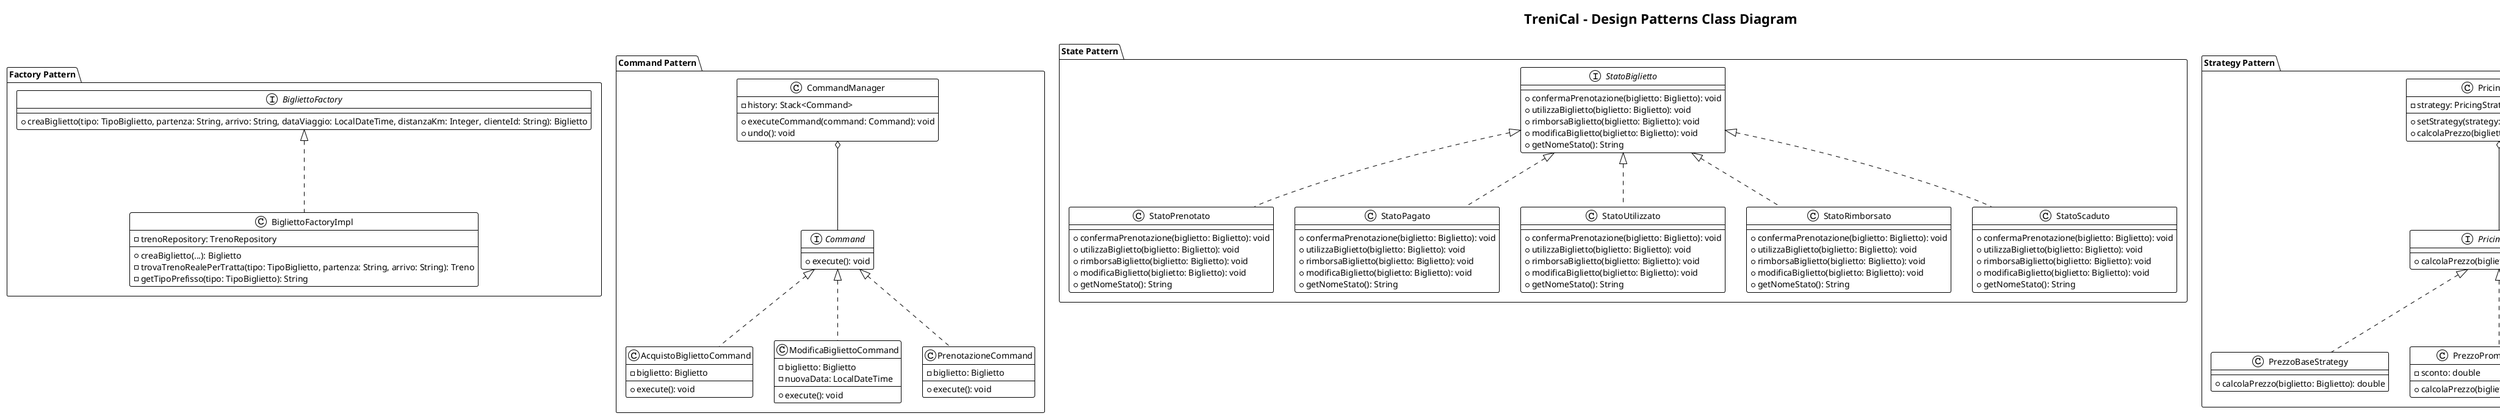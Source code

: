 @startuml
!theme plain
title TreniCal - Design Patterns Class Diagram

package "Factory Pattern" {
    interface BigliettoFactory {
        + creaBiglietto(tipo: TipoBiglietto, partenza: String, arrivo: String, dataViaggio: LocalDateTime, distanzaKm: Integer, clienteId: String): Biglietto
    }

    class BigliettoFactoryImpl {
        - trenoRepository: TrenoRepository
        + creaBiglietto(...): Biglietto
        - trovaTrenoRealePerTratta(tipo: TipoBiglietto, partenza: String, arrivo: String): Treno
        - getTipoPrefisso(tipo: TipoBiglietto): String
    }
}

package "Command Pattern" {
    interface Command {
        + execute(): void
    }

    class CommandManager {
        - history: Stack<Command>
        + executeCommand(command: Command): void
        + undo(): void
    }

    class AcquistoBigliettoCommand {
        - biglietto: Biglietto
        + execute(): void
    }

    class ModificaBigliettoCommand {
        - biglietto: Biglietto
        - nuovaData: LocalDateTime
        + execute(): void
    }

    class PrenotazioneCommand {
        - biglietto: Biglietto
        + execute(): void
    }
}

package "State Pattern" {
    interface StatoBiglietto {
        + confermaPrenotazione(biglietto: Biglietto): void
        + utilizzaBiglietto(biglietto: Biglietto): void
        + rimborsaBiglietto(biglietto: Biglietto): void
        + modificaBiglietto(biglietto: Biglietto): void
        + getNomeStato(): String
    }

    class StatoPrenotato {
        + confermaPrenotazione(biglietto: Biglietto): void
        + utilizzaBiglietto(biglietto: Biglietto): void
        + rimborsaBiglietto(biglietto: Biglietto): void
        + modificaBiglietto(biglietto: Biglietto): void
        + getNomeStato(): String
    }

    class StatoPagato {
        + confermaPrenotazione(biglietto: Biglietto): void
        + utilizzaBiglietto(biglietto: Biglietto): void
        + rimborsaBiglietto(biglietto: Biglietto): void
        + modificaBiglietto(biglietto: Biglietto): void
        + getNomeStato(): String
    }

    class StatoUtilizzato {
        + confermaPrenotazione(biglietto: Biglietto): void
        + utilizzaBiglietto(biglietto: Biglietto): void
        + rimborsaBiglietto(biglietto: Biglietto): void
        + modificaBiglietto(biglietto: Biglietto): void
        + getNomeStato(): String
    }

    class StatoRimborsato {
        + confermaPrenotazione(biglietto: Biglietto): void
        + utilizzaBiglietto(biglietto: Biglietto): void
        + rimborsaBiglietto(biglietto: Biglietto): void
        + modificaBiglietto(biglietto: Biglietto): void
        + getNomeStato(): String
    }

    class StatoScaduto {
        + confermaPrenotazione(biglietto: Biglietto): void
        + utilizzaBiglietto(biglietto: Biglietto): void
        + rimborsaBiglietto(biglietto: Biglietto): void
        + modificaBiglietto(biglietto: Biglietto): void
        + getNomeStato(): String
    }
}

package "Strategy Pattern" {
    interface PricingStrategy {
        + calcolaPrezzo(biglietto: Biglietto): double
    }

    class PricingContext {
        - strategy: PricingStrategy
        + setStrategy(strategy: PricingStrategy): void
        + calcolaPrezzo(biglietto: Biglietto): double
    }

    class PrezzoBaseStrategy {
        + calcolaPrezzo(biglietto: Biglietto): double
    }

    class PrezzoPromozioneStrategy {
        - sconto: double
        + calcolaPrezzo(biglietto: Biglietto): double
    }

    class PrezzoFedeltaStrategy {
        - percentualeFedelta: double
        + calcolaPrezzo(biglietto: Biglietto): double
    }
}

package "Observer Pattern" {
    interface NotificaObserver {
        + aggiorna(evento: TrenoEvento): void
        + getCanale(): String
    }

    class TrenoSubject {
        - observers: List<NotificaObserver>
        + attach(observer: NotificaObserver): void
        + detach(observer: NotificaObserver): void
        + notifyObservers(evento: TrenoEvento): void
    }

    class TrenoEvento {
        - trenoId: String
        - tipoEvento: String
        - messaggio: String
        + toString(): String
    }
}

package "Builder Pattern" {
    class RicercaBiglietti {
        - partenza: String
        - arrivo: String
        - dataViaggio: LocalDateTime
        - classeServizio: String
        - soloAltaVelocita: boolean
        - includiPromozioni: boolean
    }

    class Builder {
        + partenza(partenza: String): Builder
        + arrivo(arrivo: String): Builder
        + dataViaggio(data: LocalDateTime): Builder
        + classeServizio(classe: String): Builder
        + soloAltaVelocita(solo: boolean): Builder
        + includiPromozioni(includi: boolean): Builder
        + build(): RicercaBiglietti
    }
}

BigliettoFactory <|.. BigliettoFactoryImpl
Command <|.. AcquistoBigliettoCommand
Command <|.. ModificaBigliettoCommand
Command <|.. PrenotazioneCommand
CommandManager o-- Command

StatoBiglietto <|.. StatoPrenotato
StatoBiglietto <|.. StatoPagato
StatoBiglietto <|.. StatoUtilizzato
StatoBiglietto <|.. StatoRimborsato
StatoBiglietto <|.. StatoScaduto

PricingStrategy <|.. PrezzoBaseStrategy
PricingStrategy <|.. PrezzoPromozioneStrategy
PricingStrategy <|.. PrezzoFedeltaStrategy
PricingContext o-- PricingStrategy

TrenoSubject o-- NotificaObserver
TrenoSubject ..> TrenoEvento

RicercaBiglietti +-- Builder

@enduml
